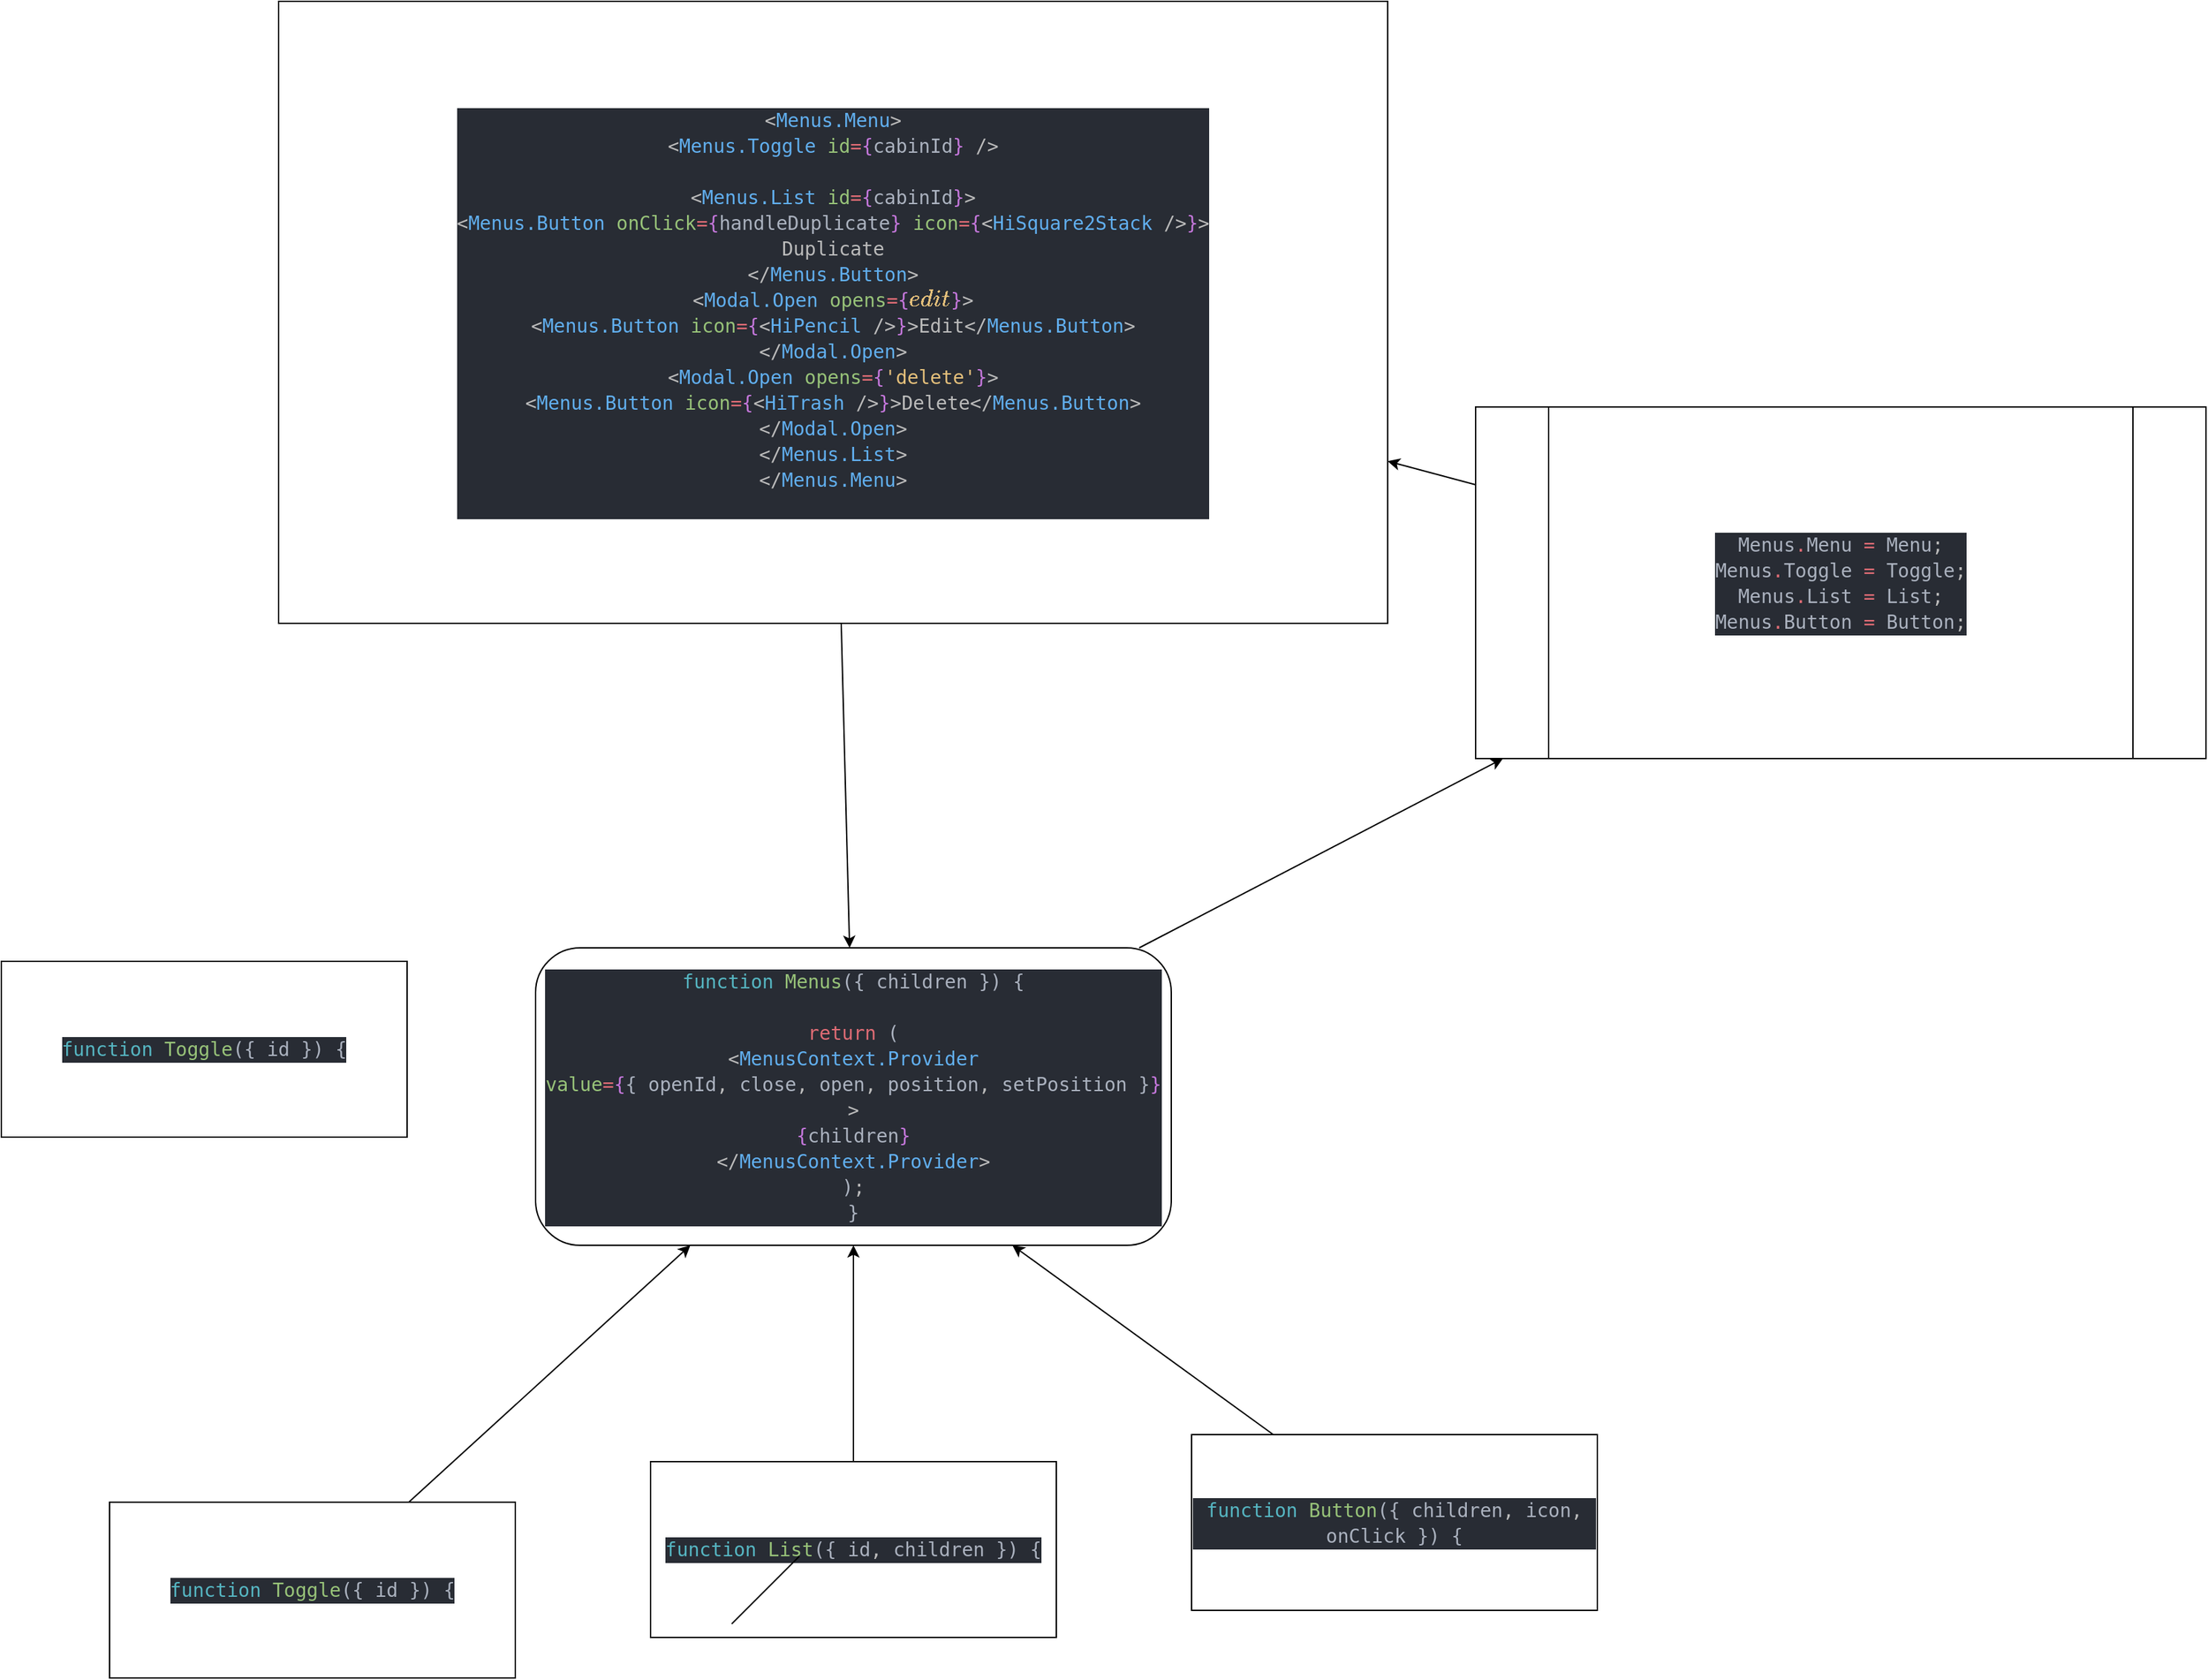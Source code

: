 <mxfile>
    <diagram id="AXSQg7dk-93lB_95VPqM" name="Page-1">
        <mxGraphModel dx="4934" dy="2782" grid="1" gridSize="10" guides="1" tooltips="1" connect="1" arrows="1" fold="1" page="1" pageScale="1" pageWidth="850" pageHeight="1100" math="0" shadow="0">
            <root>
                <mxCell id="0"/>
                <mxCell id="1" parent="0"/>
                <mxCell id="22" style="edgeStyle=none;html=1;" edge="1" parent="1" source="2" target="13">
                    <mxGeometry relative="1" as="geometry"/>
                </mxCell>
                <mxCell id="2" value="&lt;div style=&quot;color: rgb(187, 187, 187); background-color: rgb(40, 44, 52); font-family: &amp;quot;Droid Sans Mono&amp;quot;, &amp;quot;monospace&amp;quot;, monospace; font-size: 14px; line-height: 19px;&quot;&gt;&lt;div&gt;&lt;span style=&quot;color: #56b6c2;&quot;&gt;function&lt;/span&gt; &lt;span style=&quot;color: #98c379;&quot;&gt;Menus&lt;/span&gt;&lt;span style=&quot;color: #abb2bf;&quot;&gt;({&lt;/span&gt; &lt;span style=&quot;color: #abb2bf;&quot;&gt;children&lt;/span&gt; &lt;span style=&quot;color: #abb2bf;&quot;&gt;})&lt;/span&gt; &lt;span style=&quot;color: #abb2bf;&quot;&gt;{&lt;/span&gt;&lt;/div&gt;&lt;div&gt;&lt;br&gt;&lt;/div&gt;&lt;div&gt;  &lt;span style=&quot;color: #e06c75;&quot;&gt;return&lt;/span&gt; &lt;span style=&quot;color: #abb2bf;&quot;&gt;(&lt;/span&gt;&lt;/div&gt;&lt;div&gt;    &amp;lt;&lt;span style=&quot;color: #61afef;&quot;&gt;MenusContext.Provider&lt;/span&gt;&lt;/div&gt;&lt;div&gt;      &lt;span style=&quot;color: #98c379;&quot;&gt;value&lt;/span&gt;&lt;span style=&quot;color: #e06c75;&quot;&gt;=&lt;/span&gt;&lt;span style=&quot;color: #c678dd;&quot;&gt;{&lt;/span&gt;&lt;span style=&quot;color: #abb2bf;&quot;&gt;{&lt;/span&gt; &lt;span style=&quot;color: #abb2bf;&quot;&gt;openId&lt;/span&gt;, &lt;span style=&quot;color: #abb2bf;&quot;&gt;close&lt;/span&gt;, &lt;span style=&quot;color: #abb2bf;&quot;&gt;open&lt;/span&gt;, &lt;span style=&quot;color: #abb2bf;&quot;&gt;position&lt;/span&gt;, &lt;span style=&quot;color: #abb2bf;&quot;&gt;setPosition&lt;/span&gt; &lt;span style=&quot;color: #abb2bf;&quot;&gt;}&lt;/span&gt;&lt;span style=&quot;color: #c678dd;&quot;&gt;}&lt;/span&gt;&lt;/div&gt;&lt;div&gt;    &amp;gt;&lt;/div&gt;&lt;div&gt;      &lt;span style=&quot;color: #c678dd;&quot;&gt;{&lt;/span&gt;&lt;span style=&quot;color: #abb2bf;&quot;&gt;children&lt;/span&gt;&lt;span style=&quot;color: #c678dd;&quot;&gt;}&lt;/span&gt;&lt;/div&gt;&lt;div&gt;    &amp;lt;/&lt;span style=&quot;color: #61afef;&quot;&gt;MenusContext.Provider&lt;/span&gt;&amp;gt;&lt;/div&gt;&lt;div&gt;  &lt;span style=&quot;color: #abb2bf;&quot;&gt;)&lt;/span&gt;;&lt;/div&gt;&lt;div&gt;&lt;span style=&quot;color: #abb2bf;&quot;&gt;}&lt;/span&gt;&lt;/div&gt;&lt;/div&gt;" style="rounded=1;whiteSpace=wrap;html=1;" vertex="1" parent="1">
                    <mxGeometry x="205" y="-370" width="470" height="220" as="geometry"/>
                </mxCell>
                <mxCell id="6" style="edgeStyle=none;html=1;" edge="1" parent="1" source="3" target="2">
                    <mxGeometry relative="1" as="geometry"/>
                </mxCell>
                <mxCell id="3" value="&lt;div style=&quot;color: rgb(187, 187, 187); background-color: rgb(40, 44, 52); font-family: &amp;quot;Droid Sans Mono&amp;quot;, &amp;quot;monospace&amp;quot;, monospace; font-size: 14px; line-height: 19px;&quot;&gt;&lt;span style=&quot;color: #56b6c2;&quot;&gt;function&lt;/span&gt; &lt;span style=&quot;color: #98c379;&quot;&gt;Toggle&lt;/span&gt;&lt;span style=&quot;color: #abb2bf;&quot;&gt;({&lt;/span&gt; &lt;span style=&quot;color: #abb2bf;&quot;&gt;id&lt;/span&gt; &lt;span style=&quot;color: #abb2bf;&quot;&gt;})&lt;/span&gt; &lt;span style=&quot;color: #abb2bf;&quot;&gt;{&lt;/span&gt;&lt;/div&gt;" style="rounded=0;whiteSpace=wrap;html=1;" vertex="1" parent="1">
                    <mxGeometry x="-110" y="40" width="300" height="130" as="geometry"/>
                </mxCell>
                <mxCell id="8" style="edgeStyle=none;html=1;entryX=0.5;entryY=1;entryDx=0;entryDy=0;" edge="1" parent="1" source="4" target="2">
                    <mxGeometry relative="1" as="geometry"/>
                </mxCell>
                <mxCell id="4" value="&lt;div style=&quot;color: rgb(187, 187, 187); background-color: rgb(40, 44, 52); font-family: &amp;quot;Droid Sans Mono&amp;quot;, &amp;quot;monospace&amp;quot;, monospace; font-size: 14px; line-height: 19px;&quot;&gt;&lt;div style=&quot;line-height: 19px;&quot;&gt;&lt;span style=&quot;color: #56b6c2;&quot;&gt;function&lt;/span&gt; &lt;span style=&quot;color: #98c379;&quot;&gt;List&lt;/span&gt;&lt;span style=&quot;color: #abb2bf;&quot;&gt;({&lt;/span&gt; &lt;span style=&quot;color: #abb2bf;&quot;&gt;id&lt;/span&gt;, &lt;span style=&quot;color: #abb2bf;&quot;&gt;children&lt;/span&gt; &lt;span style=&quot;color: #abb2bf;&quot;&gt;})&lt;/span&gt; &lt;span style=&quot;color: #abb2bf;&quot;&gt;{&lt;/span&gt;&lt;/div&gt;&lt;/div&gt;" style="rounded=0;whiteSpace=wrap;html=1;" vertex="1" parent="1">
                    <mxGeometry x="290" y="10" width="300" height="130" as="geometry"/>
                </mxCell>
                <mxCell id="7" style="edgeStyle=none;html=1;entryX=0.75;entryY=1;entryDx=0;entryDy=0;" edge="1" parent="1" source="5" target="2">
                    <mxGeometry relative="1" as="geometry"/>
                </mxCell>
                <mxCell id="5" value="&lt;div style=&quot;color: rgb(187, 187, 187); background-color: rgb(40, 44, 52); font-family: &amp;quot;Droid Sans Mono&amp;quot;, &amp;quot;monospace&amp;quot;, monospace; font-size: 14px; line-height: 19px;&quot;&gt;&lt;div style=&quot;line-height: 19px;&quot;&gt;&lt;div style=&quot;line-height: 19px;&quot;&gt;&lt;span style=&quot;color: #56b6c2;&quot;&gt;function&lt;/span&gt; &lt;span style=&quot;color: #98c379;&quot;&gt;Button&lt;/span&gt;&lt;span style=&quot;color: #abb2bf;&quot;&gt;({&lt;/span&gt; &lt;span style=&quot;color: #abb2bf;&quot;&gt;children&lt;/span&gt;, &lt;span style=&quot;color: #abb2bf;&quot;&gt;icon&lt;/span&gt;, &lt;span style=&quot;color: #abb2bf;&quot;&gt;onClick&lt;/span&gt; &lt;span style=&quot;color: #abb2bf;&quot;&gt;})&lt;/span&gt; &lt;span style=&quot;color: #abb2bf;&quot;&gt;{&lt;/span&gt;&lt;/div&gt;&lt;/div&gt;&lt;/div&gt;" style="rounded=0;whiteSpace=wrap;html=1;" vertex="1" parent="1">
                    <mxGeometry x="690" y="-10" width="300" height="130" as="geometry"/>
                </mxCell>
                <mxCell id="9" value="&lt;div style=&quot;color: rgb(187, 187, 187); background-color: rgb(40, 44, 52); font-family: &amp;quot;Droid Sans Mono&amp;quot;, &amp;quot;monospace&amp;quot;, monospace; font-size: 14px; line-height: 19px;&quot;&gt;&lt;span style=&quot;color: #56b6c2;&quot;&gt;function&lt;/span&gt; &lt;span style=&quot;color: #98c379;&quot;&gt;Toggle&lt;/span&gt;&lt;span style=&quot;color: #abb2bf;&quot;&gt;({&lt;/span&gt; &lt;span style=&quot;color: #abb2bf;&quot;&gt;id&lt;/span&gt; &lt;span style=&quot;color: #abb2bf;&quot;&gt;})&lt;/span&gt; &lt;span style=&quot;color: #abb2bf;&quot;&gt;{&lt;/span&gt;&lt;/div&gt;" style="rounded=0;whiteSpace=wrap;html=1;" vertex="1" parent="1">
                    <mxGeometry x="-190" y="-360" width="300" height="130" as="geometry"/>
                </mxCell>
                <mxCell id="11" style="edgeStyle=none;html=1;" edge="1" parent="1" source="10" target="2">
                    <mxGeometry relative="1" as="geometry"/>
                </mxCell>
                <mxCell id="10" value="&lt;div style=&quot;color: rgb(187, 187, 187); background-color: rgb(40, 44, 52); font-family: &amp;quot;Droid Sans Mono&amp;quot;, &amp;quot;monospace&amp;quot;, monospace; font-weight: normal; font-size: 14px; line-height: 19px;&quot;&gt;&lt;div&gt;&lt;span style=&quot;color: #bbbbbb;&quot;&gt;&amp;lt;&lt;/span&gt;&lt;span style=&quot;color: #61afef;&quot;&gt;Menus.Menu&lt;/span&gt;&lt;span style=&quot;color: #bbbbbb;&quot;&gt;&amp;gt;&lt;/span&gt;&lt;/div&gt;&lt;div&gt;&lt;span style=&quot;color: #bbbbbb;&quot;&gt;            &amp;lt;&lt;/span&gt;&lt;span style=&quot;color: #61afef;&quot;&gt;Menus.Toggle&lt;/span&gt;&lt;span style=&quot;color: #bbbbbb;&quot;&gt; &lt;/span&gt;&lt;span style=&quot;color: #98c379;&quot;&gt;id&lt;/span&gt;&lt;span style=&quot;color: #e06c75;&quot;&gt;=&lt;/span&gt;&lt;span style=&quot;color: #c678dd;&quot;&gt;{&lt;/span&gt;&lt;span style=&quot;color: #abb2bf;&quot;&gt;cabinId&lt;/span&gt;&lt;span style=&quot;color: #c678dd;&quot;&gt;}&lt;/span&gt;&lt;span style=&quot;color: #bbbbbb;&quot;&gt; &lt;/span&gt;&lt;span style=&quot;color: #bbbbbb;&quot;&gt;/&amp;gt;&lt;/span&gt;&lt;/div&gt;&lt;br&gt;&lt;div&gt;&lt;span style=&quot;color: #bbbbbb;&quot;&gt;            &amp;lt;&lt;/span&gt;&lt;span style=&quot;color: #61afef;&quot;&gt;Menus.List&lt;/span&gt;&lt;span style=&quot;color: #bbbbbb;&quot;&gt; &lt;/span&gt;&lt;span style=&quot;color: #98c379;&quot;&gt;id&lt;/span&gt;&lt;span style=&quot;color: #e06c75;&quot;&gt;=&lt;/span&gt;&lt;span style=&quot;color: #c678dd;&quot;&gt;{&lt;/span&gt;&lt;span style=&quot;color: #abb2bf;&quot;&gt;cabinId&lt;/span&gt;&lt;span style=&quot;color: #c678dd;&quot;&gt;}&lt;/span&gt;&lt;span style=&quot;color: #bbbbbb;&quot;&gt;&amp;gt;&lt;/span&gt;&lt;/div&gt;&lt;div&gt;&lt;span style=&quot;color: #bbbbbb;&quot;&gt;              &amp;lt;&lt;/span&gt;&lt;span style=&quot;color: #61afef;&quot;&gt;Menus.Button&lt;/span&gt;&lt;span style=&quot;color: #bbbbbb;&quot;&gt; &lt;/span&gt;&lt;span style=&quot;color: #98c379;&quot;&gt;onClick&lt;/span&gt;&lt;span style=&quot;color: #e06c75;&quot;&gt;=&lt;/span&gt;&lt;span style=&quot;color: #c678dd;&quot;&gt;{&lt;/span&gt;&lt;span style=&quot;color: #abb2bf;&quot;&gt;handleDuplicate&lt;/span&gt;&lt;span style=&quot;color: #c678dd;&quot;&gt;}&lt;/span&gt;&lt;span style=&quot;color: #bbbbbb;&quot;&gt; &lt;/span&gt;&lt;span style=&quot;color: #98c379;&quot;&gt;icon&lt;/span&gt;&lt;span style=&quot;color: #e06c75;&quot;&gt;=&lt;/span&gt;&lt;span style=&quot;color: #c678dd;&quot;&gt;{&lt;/span&gt;&lt;span style=&quot;color: #bbbbbb;&quot;&gt;&amp;lt;&lt;/span&gt;&lt;span style=&quot;color: #61afef;&quot;&gt;HiSquare2Stack&lt;/span&gt;&lt;span style=&quot;color: #bbbbbb;&quot;&gt; &lt;/span&gt;&lt;span style=&quot;color: #bbbbbb;&quot;&gt;/&amp;gt;&lt;/span&gt;&lt;span style=&quot;color: #c678dd;&quot;&gt;}&lt;/span&gt;&lt;span style=&quot;color: #bbbbbb;&quot;&gt;&amp;gt;&lt;/span&gt;&lt;/div&gt;&lt;div&gt;&lt;span style=&quot;color: #bbbbbb;&quot;&gt;                Duplicate&lt;/span&gt;&lt;/div&gt;&lt;div&gt;&lt;span style=&quot;color: #bbbbbb;&quot;&gt;              &lt;/span&gt;&lt;span style=&quot;color: #bbbbbb;&quot;&gt;&amp;lt;/&lt;/span&gt;&lt;span style=&quot;color: #61afef;&quot;&gt;Menus.Button&lt;/span&gt;&lt;span style=&quot;color: #bbbbbb;&quot;&gt;&amp;gt;&lt;/span&gt;&lt;/div&gt;&lt;div&gt;&lt;span style=&quot;color: #bbbbbb;&quot;&gt;              &amp;lt;&lt;/span&gt;&lt;span style=&quot;color: #61afef;&quot;&gt;Modal.Open&lt;/span&gt;&lt;span style=&quot;color: #bbbbbb;&quot;&gt; &lt;/span&gt;&lt;span style=&quot;color: #98c379;&quot;&gt;opens&lt;/span&gt;&lt;span style=&quot;color: #e06c75;&quot;&gt;=&lt;/span&gt;&lt;span style=&quot;color: #c678dd;&quot;&gt;{&lt;/span&gt;&lt;span style=&quot;color: #e5c07b;&quot;&gt;`edit`&lt;/span&gt;&lt;span style=&quot;color: #c678dd;&quot;&gt;}&lt;/span&gt;&lt;span style=&quot;color: #bbbbbb;&quot;&gt;&amp;gt;&lt;/span&gt;&lt;/div&gt;&lt;div&gt;&lt;span style=&quot;color: #bbbbbb;&quot;&gt;                &amp;lt;&lt;/span&gt;&lt;span style=&quot;color: #61afef;&quot;&gt;Menus.Button&lt;/span&gt;&lt;span style=&quot;color: #bbbbbb;&quot;&gt; &lt;/span&gt;&lt;span style=&quot;color: #98c379;&quot;&gt;icon&lt;/span&gt;&lt;span style=&quot;color: #e06c75;&quot;&gt;=&lt;/span&gt;&lt;span style=&quot;color: #c678dd;&quot;&gt;{&lt;/span&gt;&lt;span style=&quot;color: #bbbbbb;&quot;&gt;&amp;lt;&lt;/span&gt;&lt;span style=&quot;color: #61afef;&quot;&gt;HiPencil&lt;/span&gt;&lt;span style=&quot;color: #bbbbbb;&quot;&gt; &lt;/span&gt;&lt;span style=&quot;color: #bbbbbb;&quot;&gt;/&amp;gt;&lt;/span&gt;&lt;span style=&quot;color: #c678dd;&quot;&gt;}&lt;/span&gt;&lt;span style=&quot;color: #bbbbbb;&quot;&gt;&amp;gt;&lt;/span&gt;&lt;span style=&quot;color: #bbbbbb;&quot;&gt;Edit&lt;/span&gt;&lt;span style=&quot;color: #bbbbbb;&quot;&gt;&amp;lt;/&lt;/span&gt;&lt;span style=&quot;color: #61afef;&quot;&gt;Menus.Button&lt;/span&gt;&lt;span style=&quot;color: #bbbbbb;&quot;&gt;&amp;gt;&lt;/span&gt;&lt;/div&gt;&lt;div&gt;&lt;span style=&quot;color: #bbbbbb;&quot;&gt;              &lt;/span&gt;&lt;span style=&quot;color: #bbbbbb;&quot;&gt;&amp;lt;/&lt;/span&gt;&lt;span style=&quot;color: #61afef;&quot;&gt;Modal.Open&lt;/span&gt;&lt;span style=&quot;color: #bbbbbb;&quot;&gt;&amp;gt;&lt;/span&gt;&lt;/div&gt;&lt;div&gt;&lt;span style=&quot;color: #bbbbbb;&quot;&gt;              &amp;lt;&lt;/span&gt;&lt;span style=&quot;color: #61afef;&quot;&gt;Modal.Open&lt;/span&gt;&lt;span style=&quot;color: #bbbbbb;&quot;&gt; &lt;/span&gt;&lt;span style=&quot;color: #98c379;&quot;&gt;opens&lt;/span&gt;&lt;span style=&quot;color: #e06c75;&quot;&gt;=&lt;/span&gt;&lt;span style=&quot;color: #c678dd;&quot;&gt;{&lt;/span&gt;&lt;span style=&quot;color: #e5c07b;&quot;&gt;'delete'&lt;/span&gt;&lt;span style=&quot;color: #c678dd;&quot;&gt;}&lt;/span&gt;&lt;span style=&quot;color: #bbbbbb;&quot;&gt;&amp;gt;&lt;/span&gt;&lt;/div&gt;&lt;div&gt;&lt;span style=&quot;color: #bbbbbb;&quot;&gt;                &amp;lt;&lt;/span&gt;&lt;span style=&quot;color: #61afef;&quot;&gt;Menus.Button&lt;/span&gt;&lt;span style=&quot;color: #bbbbbb;&quot;&gt; &lt;/span&gt;&lt;span style=&quot;color: #98c379;&quot;&gt;icon&lt;/span&gt;&lt;span style=&quot;color: #e06c75;&quot;&gt;=&lt;/span&gt;&lt;span style=&quot;color: #c678dd;&quot;&gt;{&lt;/span&gt;&lt;span style=&quot;color: #bbbbbb;&quot;&gt;&amp;lt;&lt;/span&gt;&lt;span style=&quot;color: #61afef;&quot;&gt;HiTrash&lt;/span&gt;&lt;span style=&quot;color: #bbbbbb;&quot;&gt; &lt;/span&gt;&lt;span style=&quot;color: #bbbbbb;&quot;&gt;/&amp;gt;&lt;/span&gt;&lt;span style=&quot;color: #c678dd;&quot;&gt;}&lt;/span&gt;&lt;span style=&quot;color: #bbbbbb;&quot;&gt;&amp;gt;&lt;/span&gt;&lt;span style=&quot;color: #bbbbbb;&quot;&gt;Delete&lt;/span&gt;&lt;span style=&quot;color: #bbbbbb;&quot;&gt;&amp;lt;/&lt;/span&gt;&lt;span style=&quot;color: #61afef;&quot;&gt;Menus.Button&lt;/span&gt;&lt;span style=&quot;color: #bbbbbb;&quot;&gt;&amp;gt;&lt;/span&gt;&lt;/div&gt;&lt;div&gt;&lt;span style=&quot;color: #bbbbbb;&quot;&gt;              &lt;/span&gt;&lt;span style=&quot;color: #bbbbbb;&quot;&gt;&amp;lt;/&lt;/span&gt;&lt;span style=&quot;color: #61afef;&quot;&gt;Modal.Open&lt;/span&gt;&lt;span style=&quot;color: #bbbbbb;&quot;&gt;&amp;gt;&lt;/span&gt;&lt;/div&gt;&lt;div&gt;&lt;span style=&quot;color: #bbbbbb;&quot;&gt;            &lt;/span&gt;&lt;span style=&quot;color: #bbbbbb;&quot;&gt;&amp;lt;/&lt;/span&gt;&lt;span style=&quot;color: #61afef;&quot;&gt;Menus.List&lt;/span&gt;&lt;span style=&quot;color: #bbbbbb;&quot;&gt;&amp;gt;&lt;/span&gt;&lt;/div&gt;&lt;div&gt;&lt;span style=&quot;color: #bbbbbb;&quot;&gt;          &lt;/span&gt;&lt;span style=&quot;color: #bbbbbb;&quot;&gt;&amp;lt;/&lt;/span&gt;&lt;span style=&quot;color: #61afef;&quot;&gt;Menus.Menu&lt;/span&gt;&lt;span style=&quot;color: #bbbbbb;&quot;&gt;&amp;gt;&lt;/span&gt;&lt;/div&gt;&lt;br&gt;&lt;/div&gt;" style="rounded=0;whiteSpace=wrap;html=1;" vertex="1" parent="1">
                    <mxGeometry x="15" y="-1070" width="820" height="460" as="geometry"/>
                </mxCell>
                <mxCell id="23" style="edgeStyle=none;html=1;" edge="1" parent="1" source="13" target="10">
                    <mxGeometry relative="1" as="geometry"/>
                </mxCell>
                <mxCell id="13" value="&lt;div style=&quot;color: rgb(187, 187, 187); background-color: rgb(40, 44, 52); font-family: &amp;quot;Droid Sans Mono&amp;quot;, &amp;quot;monospace&amp;quot;, monospace; font-size: 14px; line-height: 19px;&quot;&gt;&lt;div&gt;&lt;span style=&quot;color: #abb2bf;&quot;&gt;Menus&lt;/span&gt;&lt;span style=&quot;color: #e06c75;&quot;&gt;.&lt;/span&gt;&lt;span style=&quot;color: #abb2bf;&quot;&gt;Menu&lt;/span&gt; &lt;span style=&quot;color: #e06c75;&quot;&gt;=&lt;/span&gt; &lt;span style=&quot;color: #abb2bf;&quot;&gt;Menu&lt;/span&gt;;&lt;/div&gt;&lt;div&gt;&lt;span style=&quot;color: #abb2bf;&quot;&gt;Menus&lt;/span&gt;&lt;span style=&quot;color: #e06c75;&quot;&gt;.&lt;/span&gt;&lt;span style=&quot;color: #abb2bf;&quot;&gt;Toggle&lt;/span&gt; &lt;span style=&quot;color: #e06c75;&quot;&gt;=&lt;/span&gt; &lt;span style=&quot;color: #abb2bf;&quot;&gt;Toggle&lt;/span&gt;;&lt;/div&gt;&lt;div&gt;&lt;span style=&quot;color: #abb2bf;&quot;&gt;Menus&lt;/span&gt;&lt;span style=&quot;color: #e06c75;&quot;&gt;.&lt;/span&gt;&lt;span style=&quot;color: #abb2bf;&quot;&gt;List&lt;/span&gt; &lt;span style=&quot;color: #e06c75;&quot;&gt;=&lt;/span&gt; &lt;span style=&quot;color: #abb2bf;&quot;&gt;List&lt;/span&gt;;&lt;/div&gt;&lt;div&gt;&lt;span style=&quot;color: #abb2bf;&quot;&gt;Menus&lt;/span&gt;&lt;span style=&quot;color: #e06c75;&quot;&gt;.&lt;/span&gt;&lt;span style=&quot;color: #abb2bf;&quot;&gt;Button&lt;/span&gt; &lt;span style=&quot;color: #e06c75;&quot;&gt;=&lt;/span&gt; &lt;span style=&quot;color: #abb2bf;&quot;&gt;Button&lt;/span&gt;;&lt;/div&gt;&lt;/div&gt;" style="shape=process;whiteSpace=wrap;html=1;backgroundOutline=1;" vertex="1" parent="1">
                    <mxGeometry x="900" y="-770" width="540" height="260" as="geometry"/>
                </mxCell>
                <mxCell id="18" value="" style="endArrow=none;html=1;" edge="1" parent="1">
                    <mxGeometry width="50" height="50" relative="1" as="geometry">
                        <mxPoint x="350" y="130" as="sourcePoint"/>
                        <mxPoint x="400" y="80" as="targetPoint"/>
                    </mxGeometry>
                </mxCell>
            </root>
        </mxGraphModel>
    </diagram>
</mxfile>